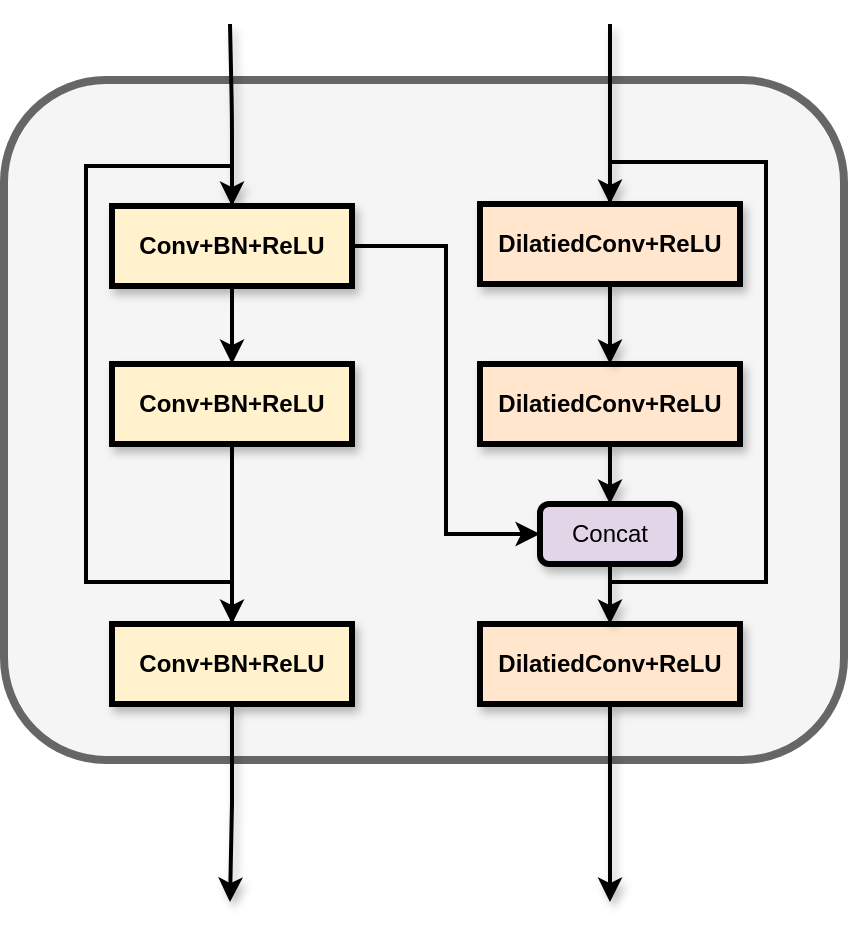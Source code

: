 <mxfile version="21.7.5" type="github">
  <diagram name="Page-1" id="qPdvbD_3wHOQJ4XgYrTA">
    <mxGraphModel dx="850" dy="777" grid="1" gridSize="10" guides="1" tooltips="1" connect="1" arrows="1" fold="1" page="1" pageScale="1" pageWidth="850" pageHeight="1100" math="0" shadow="0">
      <root>
        <mxCell id="0" />
        <mxCell id="1" parent="0" />
        <mxCell id="wB1HMgiuBddRS1M0Nn8E-1" value="" style="rounded=1;whiteSpace=wrap;html=1;fillColor=#f5f5f5;strokeColor=#666666;strokeWidth=4;fontColor=#333333;" vertex="1" parent="1">
          <mxGeometry x="139" y="129" width="420" height="340" as="geometry" />
        </mxCell>
        <mxCell id="wB1HMgiuBddRS1M0Nn8E-3" style="edgeStyle=orthogonalEdgeStyle;rounded=1;orthogonalLoop=1;jettySize=auto;html=1;strokeWidth=2;shadow=1;endArrow=none;endFill=0;startArrow=classic;startFill=1;" edge="1" parent="1" source="wB1HMgiuBddRS1M0Nn8E-5">
          <mxGeometry relative="1" as="geometry">
            <mxPoint x="252" y="101" as="targetPoint" />
          </mxGeometry>
        </mxCell>
        <mxCell id="wB1HMgiuBddRS1M0Nn8E-24" style="edgeStyle=orthogonalEdgeStyle;rounded=0;orthogonalLoop=1;jettySize=auto;html=1;entryX=0;entryY=0.5;entryDx=0;entryDy=0;strokeWidth=2;" edge="1" parent="1" source="wB1HMgiuBddRS1M0Nn8E-5" target="wB1HMgiuBddRS1M0Nn8E-16">
          <mxGeometry relative="1" as="geometry" />
        </mxCell>
        <mxCell id="wB1HMgiuBddRS1M0Nn8E-25" style="edgeStyle=orthogonalEdgeStyle;rounded=0;orthogonalLoop=1;jettySize=auto;html=1;entryX=0.5;entryY=0;entryDx=0;entryDy=0;strokeWidth=2;" edge="1" parent="1" source="wB1HMgiuBddRS1M0Nn8E-5" target="wB1HMgiuBddRS1M0Nn8E-21">
          <mxGeometry relative="1" as="geometry" />
        </mxCell>
        <mxCell id="wB1HMgiuBddRS1M0Nn8E-27" style="edgeStyle=orthogonalEdgeStyle;rounded=0;orthogonalLoop=1;jettySize=auto;html=1;exitX=0.5;exitY=0;exitDx=0;exitDy=0;entryX=0.5;entryY=0;entryDx=0;entryDy=0;strokeWidth=2;endArrow=none;endFill=0;" edge="1" parent="1" source="wB1HMgiuBddRS1M0Nn8E-5" target="wB1HMgiuBddRS1M0Nn8E-7">
          <mxGeometry relative="1" as="geometry">
            <mxPoint x="77" y="350" as="targetPoint" />
            <Array as="points">
              <mxPoint x="253" y="172" />
              <mxPoint x="180" y="172" />
              <mxPoint x="180" y="380" />
              <mxPoint x="253" y="380" />
            </Array>
          </mxGeometry>
        </mxCell>
        <mxCell id="wB1HMgiuBddRS1M0Nn8E-5" value="&lt;b&gt;Conv+BN+ReLU&lt;/b&gt;" style="rounded=0;whiteSpace=wrap;html=1;fillColor=#fff2cc;strokeColor=#000000;strokeWidth=3;shadow=1;" vertex="1" parent="1">
          <mxGeometry x="193" y="192" width="120" height="40" as="geometry" />
        </mxCell>
        <mxCell id="wB1HMgiuBddRS1M0Nn8E-6" style="edgeStyle=orthogonalEdgeStyle;rounded=0;orthogonalLoop=1;jettySize=auto;html=1;exitX=0.5;exitY=1;exitDx=0;exitDy=0;strokeWidth=2;shadow=1;" edge="1" parent="1" source="wB1HMgiuBddRS1M0Nn8E-7">
          <mxGeometry relative="1" as="geometry">
            <mxPoint x="252" y="540" as="targetPoint" />
          </mxGeometry>
        </mxCell>
        <mxCell id="wB1HMgiuBddRS1M0Nn8E-7" value="&lt;b style=&quot;border-color: var(--border-color);&quot;&gt;Conv+BN+ReLU&lt;/b&gt;" style="rounded=0;whiteSpace=wrap;html=1;fillColor=#fff2cc;strokeColor=#000000;strokeWidth=3;shadow=1;" vertex="1" parent="1">
          <mxGeometry x="193" y="401" width="120" height="40" as="geometry" />
        </mxCell>
        <mxCell id="wB1HMgiuBddRS1M0Nn8E-8" style="edgeStyle=orthogonalEdgeStyle;rounded=0;orthogonalLoop=1;jettySize=auto;html=1;entryX=0.5;entryY=0;entryDx=0;entryDy=0;strokeWidth=2;shadow=1;" edge="1" parent="1" source="wB1HMgiuBddRS1M0Nn8E-9" target="wB1HMgiuBddRS1M0Nn8E-16">
          <mxGeometry relative="1" as="geometry" />
        </mxCell>
        <mxCell id="wB1HMgiuBddRS1M0Nn8E-9" value="&lt;b style=&quot;border-color: var(--border-color);&quot;&gt;DilatiedConv+ReLU&lt;/b&gt;" style="rounded=0;whiteSpace=wrap;html=1;fillColor=#ffe6cc;strokeColor=#000000;strokeWidth=3;shadow=1;" vertex="1" parent="1">
          <mxGeometry x="377" y="271" width="130" height="40" as="geometry" />
        </mxCell>
        <mxCell id="wB1HMgiuBddRS1M0Nn8E-10" style="edgeStyle=orthogonalEdgeStyle;rounded=0;orthogonalLoop=1;jettySize=auto;html=1;exitX=0.5;exitY=1;exitDx=0;exitDy=0;strokeWidth=2;shadow=1;" edge="1" parent="1" source="wB1HMgiuBddRS1M0Nn8E-11">
          <mxGeometry relative="1" as="geometry">
            <mxPoint x="442" y="540" as="targetPoint" />
          </mxGeometry>
        </mxCell>
        <mxCell id="wB1HMgiuBddRS1M0Nn8E-11" value="&lt;b style=&quot;border-color: var(--border-color);&quot;&gt;DilatiedConv+ReLU&lt;/b&gt;" style="rounded=0;whiteSpace=wrap;html=1;fillColor=#ffe6cc;strokeColor=#000000;strokeWidth=3;shadow=1;" vertex="1" parent="1">
          <mxGeometry x="377" y="401" width="130" height="40" as="geometry" />
        </mxCell>
        <mxCell id="wB1HMgiuBddRS1M0Nn8E-12" style="edgeStyle=orthogonalEdgeStyle;rounded=0;orthogonalLoop=1;jettySize=auto;html=1;entryX=0.5;entryY=0;entryDx=0;entryDy=0;strokeWidth=2;shadow=1;" edge="1" parent="1" source="wB1HMgiuBddRS1M0Nn8E-14" target="wB1HMgiuBddRS1M0Nn8E-9">
          <mxGeometry relative="1" as="geometry" />
        </mxCell>
        <mxCell id="wB1HMgiuBddRS1M0Nn8E-13" style="rounded=0;orthogonalLoop=1;jettySize=auto;html=1;strokeWidth=2;shadow=1;startArrow=classic;startFill=1;endArrow=none;endFill=0;" edge="1" parent="1" source="wB1HMgiuBddRS1M0Nn8E-14">
          <mxGeometry relative="1" as="geometry">
            <mxPoint x="442" y="101" as="targetPoint" />
          </mxGeometry>
        </mxCell>
        <mxCell id="wB1HMgiuBddRS1M0Nn8E-30" style="edgeStyle=orthogonalEdgeStyle;rounded=0;orthogonalLoop=1;jettySize=auto;html=1;entryX=0.5;entryY=1;entryDx=0;entryDy=0;strokeWidth=2;endArrow=none;endFill=0;" edge="1" parent="1" target="wB1HMgiuBddRS1M0Nn8E-16">
          <mxGeometry relative="1" as="geometry">
            <mxPoint x="442" y="160" as="targetPoint" />
            <mxPoint x="442" y="190" as="sourcePoint" />
            <Array as="points">
              <mxPoint x="442" y="170" />
              <mxPoint x="520" y="170" />
              <mxPoint x="520" y="380" />
              <mxPoint x="442" y="380" />
            </Array>
          </mxGeometry>
        </mxCell>
        <mxCell id="wB1HMgiuBddRS1M0Nn8E-14" value="&lt;b style=&quot;border-color: var(--border-color);&quot;&gt;DilatiedConv+ReLU&lt;/b&gt;" style="rounded=0;whiteSpace=wrap;html=1;fillColor=#ffe6cc;strokeColor=#000000;strokeWidth=3;shadow=1;" vertex="1" parent="1">
          <mxGeometry x="377" y="191" width="130" height="40" as="geometry" />
        </mxCell>
        <mxCell id="wB1HMgiuBddRS1M0Nn8E-15" style="edgeStyle=orthogonalEdgeStyle;rounded=0;orthogonalLoop=1;jettySize=auto;html=1;entryX=0.5;entryY=0;entryDx=0;entryDy=0;strokeWidth=2;shadow=1;" edge="1" parent="1" source="wB1HMgiuBddRS1M0Nn8E-16" target="wB1HMgiuBddRS1M0Nn8E-11">
          <mxGeometry relative="1" as="geometry" />
        </mxCell>
        <mxCell id="wB1HMgiuBddRS1M0Nn8E-16" value="Concat" style="rounded=1;whiteSpace=wrap;html=1;strokeWidth=3;shadow=1;fillColor=#e1d5e7;strokeColor=#000000;" vertex="1" parent="1">
          <mxGeometry x="407" y="341" width="70" height="30" as="geometry" />
        </mxCell>
        <mxCell id="wB1HMgiuBddRS1M0Nn8E-26" style="edgeStyle=orthogonalEdgeStyle;rounded=0;orthogonalLoop=1;jettySize=auto;html=1;entryX=0.5;entryY=0;entryDx=0;entryDy=0;strokeWidth=2;" edge="1" parent="1" source="wB1HMgiuBddRS1M0Nn8E-21" target="wB1HMgiuBddRS1M0Nn8E-7">
          <mxGeometry relative="1" as="geometry" />
        </mxCell>
        <mxCell id="wB1HMgiuBddRS1M0Nn8E-21" value="&lt;b&gt;Conv+BN+ReLU&lt;/b&gt;" style="rounded=0;whiteSpace=wrap;html=1;fillColor=#fff2cc;strokeColor=#000000;strokeWidth=3;shadow=1;" vertex="1" parent="1">
          <mxGeometry x="193" y="271" width="120" height="40" as="geometry" />
        </mxCell>
      </root>
    </mxGraphModel>
  </diagram>
</mxfile>
